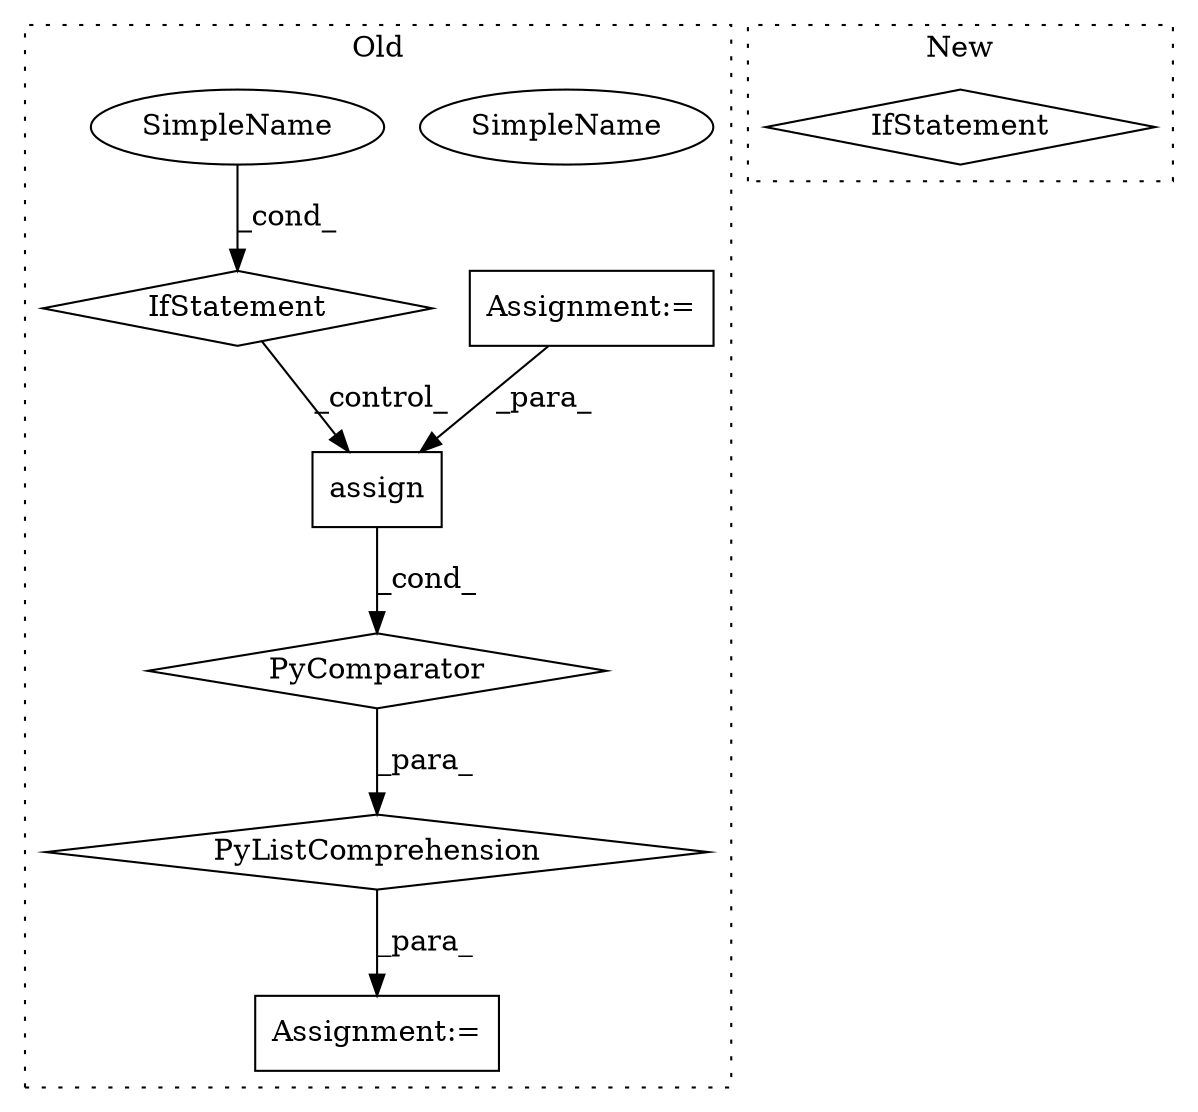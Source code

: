 digraph G {
subgraph cluster0 {
1 [label="assign" a="32" s="5027,5081" l="7,1" shape="box"];
3 [label="Assignment:=" a="7" s="5146" l="26" shape="box"];
4 [label="Assignment:=" a="7" s="5002" l="14" shape="box"];
5 [label="IfStatement" a="25" s="5146" l="26" shape="diamond"];
6 [label="PyListComprehension" a="109" s="5016" l="164" shape="diamond"];
7 [label="SimpleName" a="42" s="5167" l="5" shape="ellipse"];
8 [label="PyComparator" a="113" s="5146" l="26" shape="diamond"];
9 [label="SimpleName" a="42" s="5167" l="5" shape="ellipse"];
label = "Old";
style="dotted";
}
subgraph cluster1 {
2 [label="IfStatement" a="25" s="4033" l="38" shape="diamond"];
label = "New";
style="dotted";
}
1 -> 8 [label="_cond_"];
3 -> 1 [label="_para_"];
5 -> 1 [label="_control_"];
6 -> 4 [label="_para_"];
8 -> 6 [label="_para_"];
9 -> 5 [label="_cond_"];
}